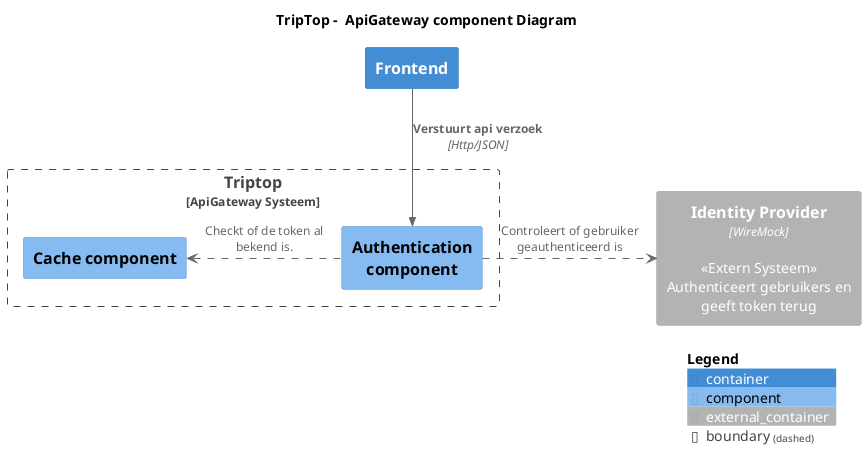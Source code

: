 @startuml
!include <C4/C4_Component>

title TripTop -  ApiGateway component Diagram

!define DottedRel_U(from,to,label) from -[dashed]up-> to : label
!define DottedRel_D(from,to,label) from -[dashed]down-> to : label
!define DottedRel_L(from,to,label) from -[dashed]left-> to : label
!define DottedRel_R(from,to,label) from -[dashed]right-> to : label

Container(frontend, "Frontend")

Boundary(system, "Triptop", "ApiGateway Systeem") {
    Component(auth, "Authentication component")
    Component(cache, "Cache component")
}

Container_Ext(id_provider, "Identity Provider", WireMock, "<<Extern Systeem>>\nAuthenticeert gebruikers en geeft token terug")

Rel_D(frontend, auth, "Verstuurt api verzoek", Http/JSON)

DottedRel_R(auth, id_provider, "Controleert of gebruiker geauthenticeerd is")
DottedRel_L(auth, cache, "Checkt of de token al bekend is.")

SHOW_LEGEND()

@enduml
